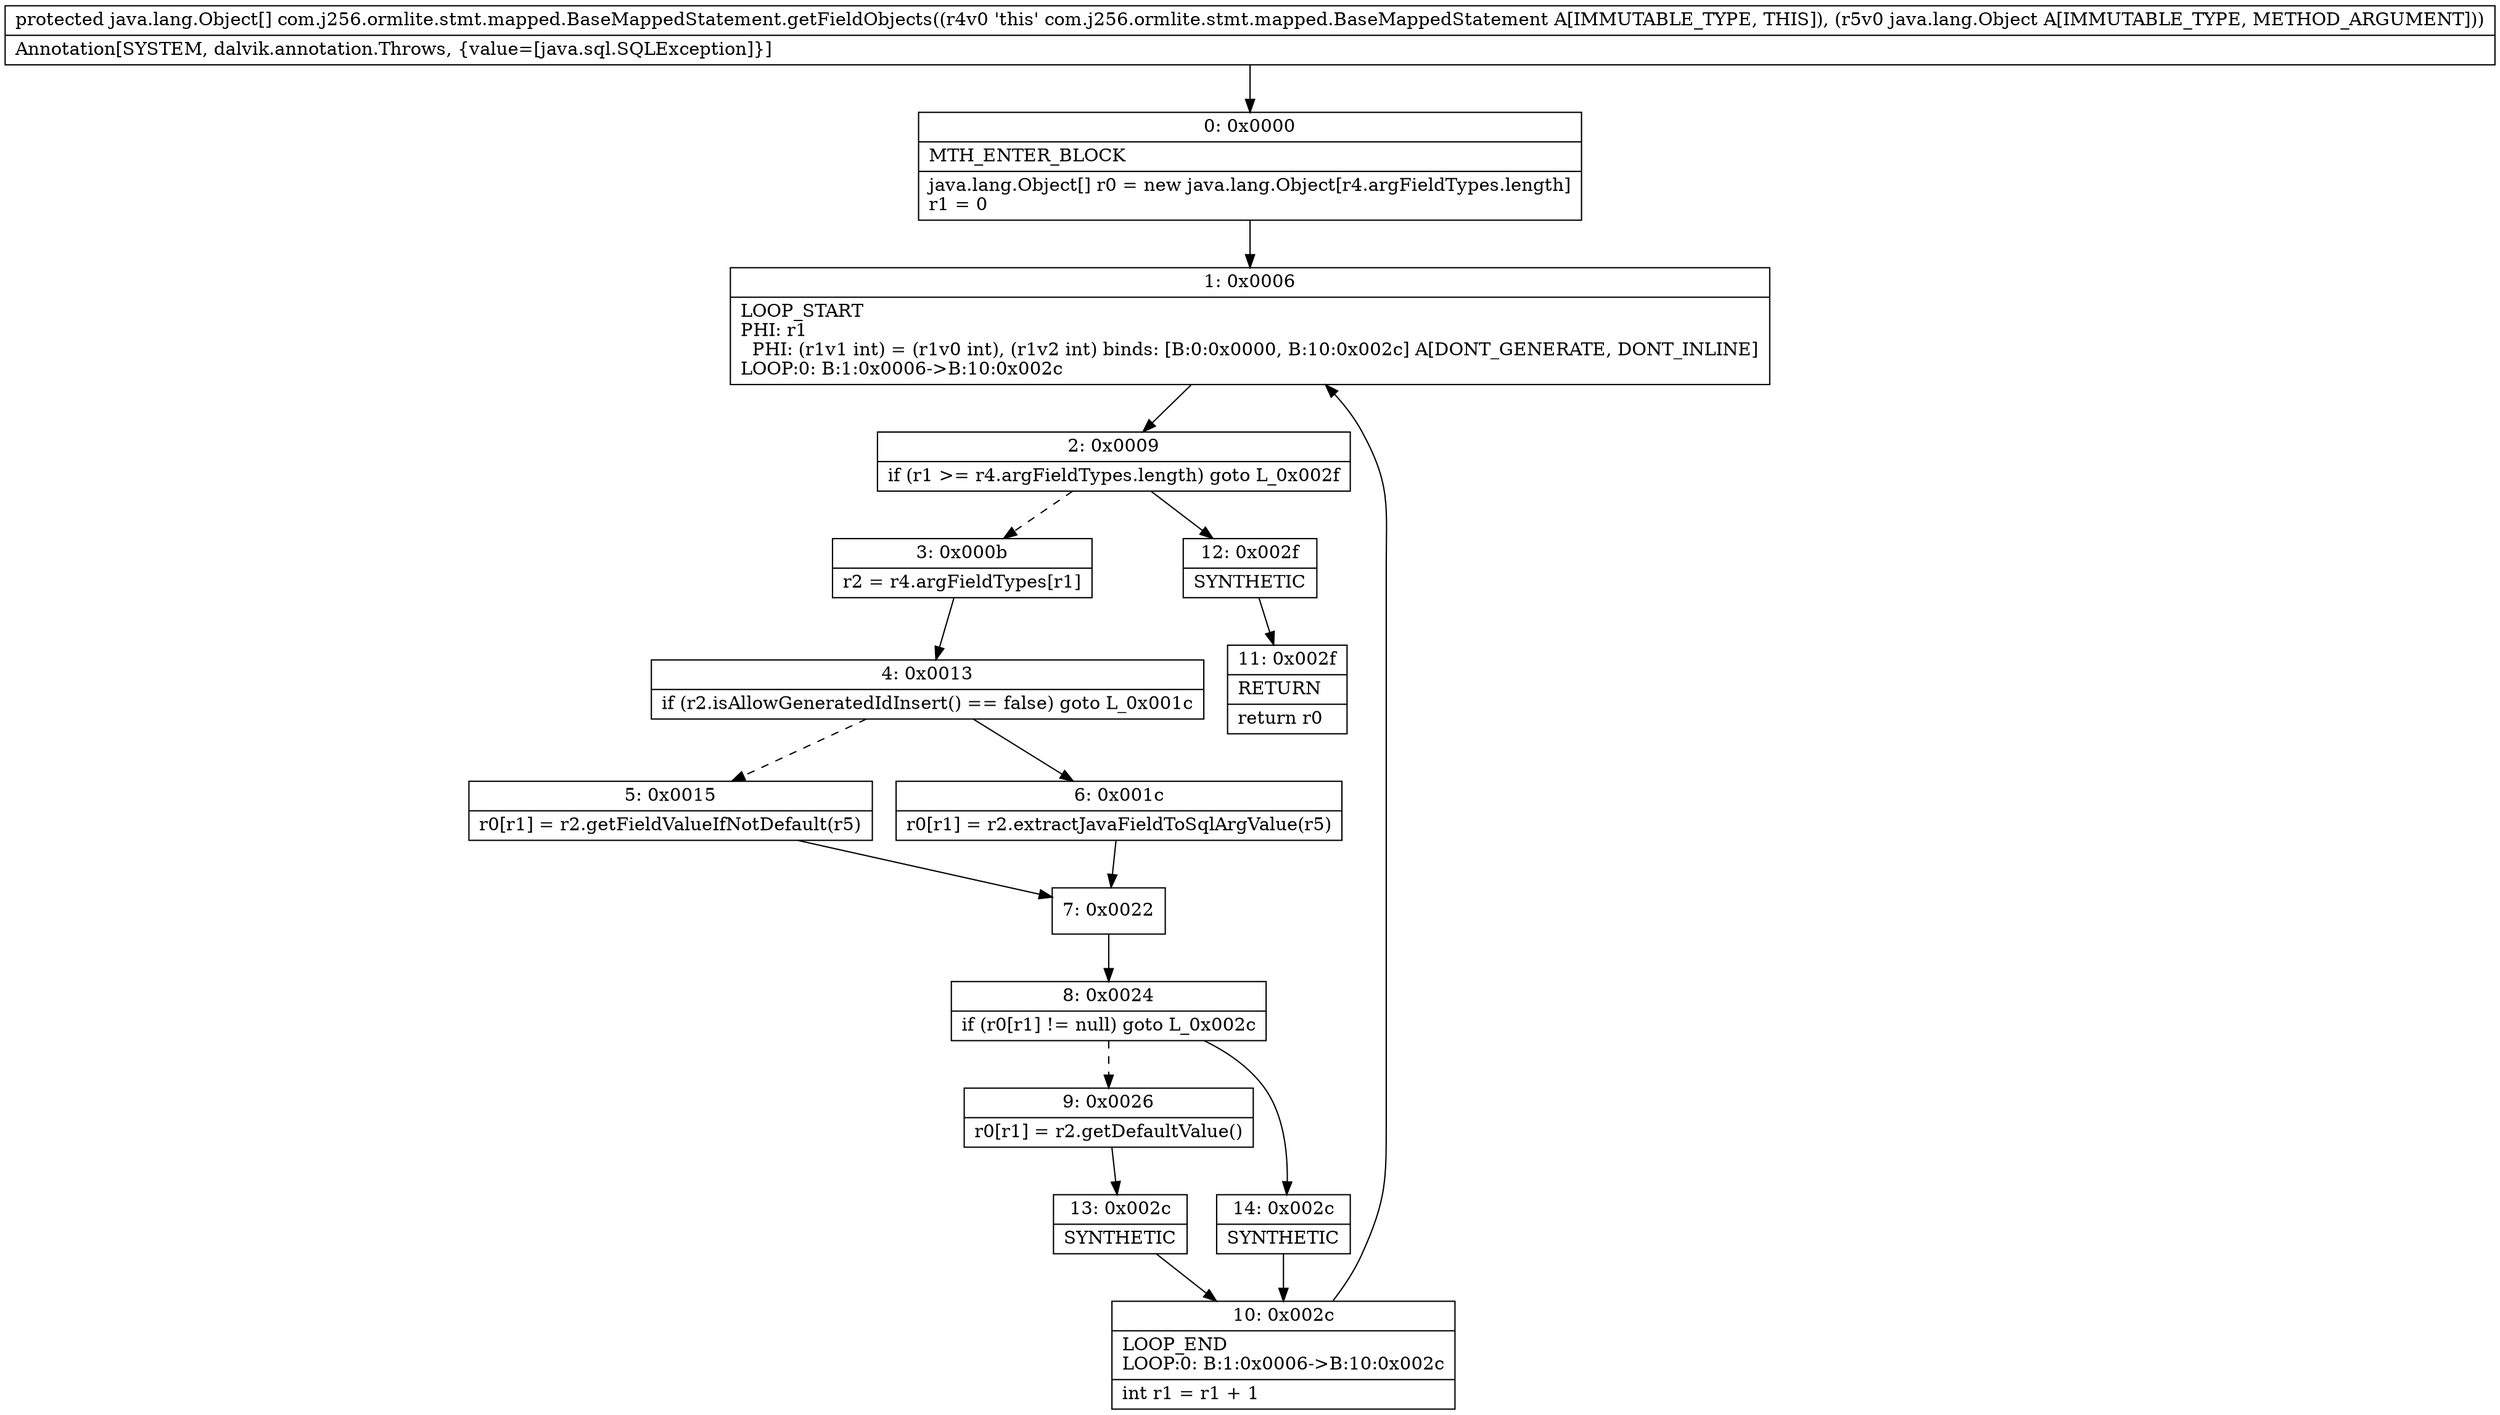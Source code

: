 digraph "CFG forcom.j256.ormlite.stmt.mapped.BaseMappedStatement.getFieldObjects(Ljava\/lang\/Object;)[Ljava\/lang\/Object;" {
Node_0 [shape=record,label="{0\:\ 0x0000|MTH_ENTER_BLOCK\l|java.lang.Object[] r0 = new java.lang.Object[r4.argFieldTypes.length]\lr1 = 0\l}"];
Node_1 [shape=record,label="{1\:\ 0x0006|LOOP_START\lPHI: r1 \l  PHI: (r1v1 int) = (r1v0 int), (r1v2 int) binds: [B:0:0x0000, B:10:0x002c] A[DONT_GENERATE, DONT_INLINE]\lLOOP:0: B:1:0x0006\-\>B:10:0x002c\l}"];
Node_2 [shape=record,label="{2\:\ 0x0009|if (r1 \>= r4.argFieldTypes.length) goto L_0x002f\l}"];
Node_3 [shape=record,label="{3\:\ 0x000b|r2 = r4.argFieldTypes[r1]\l}"];
Node_4 [shape=record,label="{4\:\ 0x0013|if (r2.isAllowGeneratedIdInsert() == false) goto L_0x001c\l}"];
Node_5 [shape=record,label="{5\:\ 0x0015|r0[r1] = r2.getFieldValueIfNotDefault(r5)\l}"];
Node_6 [shape=record,label="{6\:\ 0x001c|r0[r1] = r2.extractJavaFieldToSqlArgValue(r5)\l}"];
Node_7 [shape=record,label="{7\:\ 0x0022}"];
Node_8 [shape=record,label="{8\:\ 0x0024|if (r0[r1] != null) goto L_0x002c\l}"];
Node_9 [shape=record,label="{9\:\ 0x0026|r0[r1] = r2.getDefaultValue()\l}"];
Node_10 [shape=record,label="{10\:\ 0x002c|LOOP_END\lLOOP:0: B:1:0x0006\-\>B:10:0x002c\l|int r1 = r1 + 1\l}"];
Node_11 [shape=record,label="{11\:\ 0x002f|RETURN\l|return r0\l}"];
Node_12 [shape=record,label="{12\:\ 0x002f|SYNTHETIC\l}"];
Node_13 [shape=record,label="{13\:\ 0x002c|SYNTHETIC\l}"];
Node_14 [shape=record,label="{14\:\ 0x002c|SYNTHETIC\l}"];
MethodNode[shape=record,label="{protected java.lang.Object[] com.j256.ormlite.stmt.mapped.BaseMappedStatement.getFieldObjects((r4v0 'this' com.j256.ormlite.stmt.mapped.BaseMappedStatement A[IMMUTABLE_TYPE, THIS]), (r5v0 java.lang.Object A[IMMUTABLE_TYPE, METHOD_ARGUMENT]))  | Annotation[SYSTEM, dalvik.annotation.Throws, \{value=[java.sql.SQLException]\}]\l}"];
MethodNode -> Node_0;
Node_0 -> Node_1;
Node_1 -> Node_2;
Node_2 -> Node_3[style=dashed];
Node_2 -> Node_12;
Node_3 -> Node_4;
Node_4 -> Node_5[style=dashed];
Node_4 -> Node_6;
Node_5 -> Node_7;
Node_6 -> Node_7;
Node_7 -> Node_8;
Node_8 -> Node_9[style=dashed];
Node_8 -> Node_14;
Node_9 -> Node_13;
Node_10 -> Node_1;
Node_12 -> Node_11;
Node_13 -> Node_10;
Node_14 -> Node_10;
}

